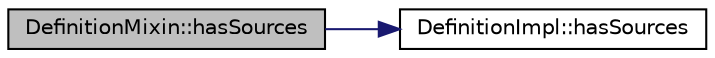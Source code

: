 digraph "DefinitionMixin::hasSources"
{
 // LATEX_PDF_SIZE
  edge [fontname="Helvetica",fontsize="10",labelfontname="Helvetica",labelfontsize="10"];
  node [fontname="Helvetica",fontsize="10",shape=record];
  rankdir="LR";
  Node1 [label="DefinitionMixin::hasSources",height=0.2,width=0.4,color="black", fillcolor="grey75", style="filled", fontcolor="black",tooltip=" "];
  Node1 -> Node2 [color="midnightblue",fontsize="10",style="solid",fontname="Helvetica"];
  Node2 [label="DefinitionImpl::hasSources",height=0.2,width=0.4,color="black", fillcolor="white", style="filled",URL="$classDefinitionImpl.html#ab273d4a84270d662e9b33db843af50a2",tooltip=" "];
}
